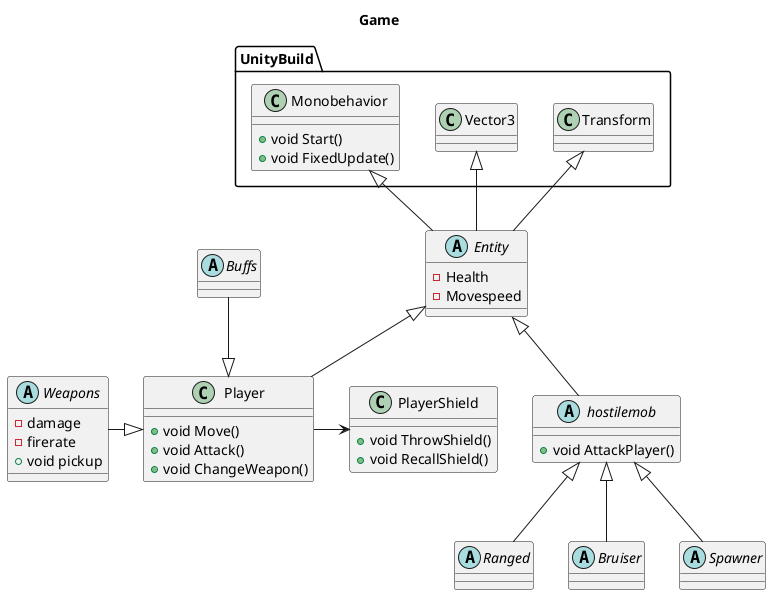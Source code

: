 @startuml

Title Game
namespace UnityBuild{
class Monobehavior{
+void Start()
+void FixedUpdate()
}
class Vector3{

}
class Transform{

}
}

class Player{

+ void Move()
+ void Attack()
+ void ChangeWeapon()
}

abstract class Entity{
- Health
- Movespeed

}
abstract class hostilemob{
+ void AttackPlayer()

}
abstract class Ranged{

}
abstract class Bruiser{

}
abstract class Spawner{

}

class PlayerShield{
+ void ThrowShield()
+ void RecallShield()
}

abstract class Weapons{
- damage
- firerate
+ void pickup
}

abstract class Buffs{

}


hostilemob -up-|> Entity
Player -up-|> Entity 
hostilemob <|-- Ranged
hostilemob <|-- Bruiser
hostilemob <|-- Spawner 
Entity -up-|> UnityBuild.Monobehavior
Entity -up-|> UnityBuild.Vector3
Entity -up-|> UnityBuild.Transform
Player -> PlayerShield
Weapons -|> Player
Buffs --|> Player


@enduml